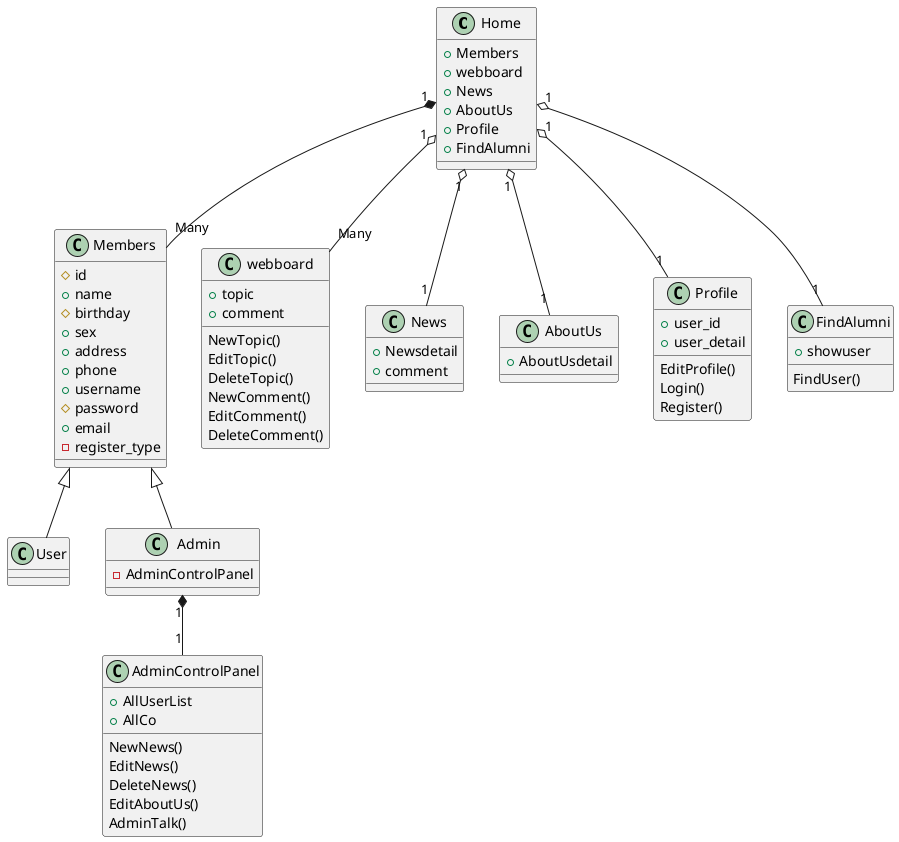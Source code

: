 @startuml

class Home{
    +Members
    +webboard
    +News
    +AboutUs
    +Profile
    +FindAlumni
}
class Members{
    #id
    +name
    #birthday
    +sex
    +address
    +phone
    +username
    #password
    +email
    -register_type
}
class User{

}
class Admin{
    -AdminControlPanel
}
class webboard{
    +topic
    +comment
    NewTopic()
    EditTopic()
    DeleteTopic()
    NewComment()
    EditComment()
    DeleteComment()
}
class News{
    +Newsdetail
    +comment
}
class AboutUs{
    +AboutUsdetail
}
class Profile{
    +user_id
    +user_detail
    EditProfile()
    Login()
    Register()
}
class FindAlumni{
    +showuser
    FindUser()
}
class AdminControlPanel{
    +AllUserList
    +AllCo
    NewNews()
    EditNews()
    DeleteNews()
    EditAboutUs()
    AdminTalk()
}
Members <|-- User
Members <|-- Admin
Admin "1" *-- "1" AdminControlPanel
Home "1" o-- "1" News
Home "1" o-- "1" Profile
Home "1" o-- "1" FindAlumni
Home "1" *-- "Many" Members
Home "1" o-- "1" AboutUs
Home "1" o-- "Many" webboard
@enduml